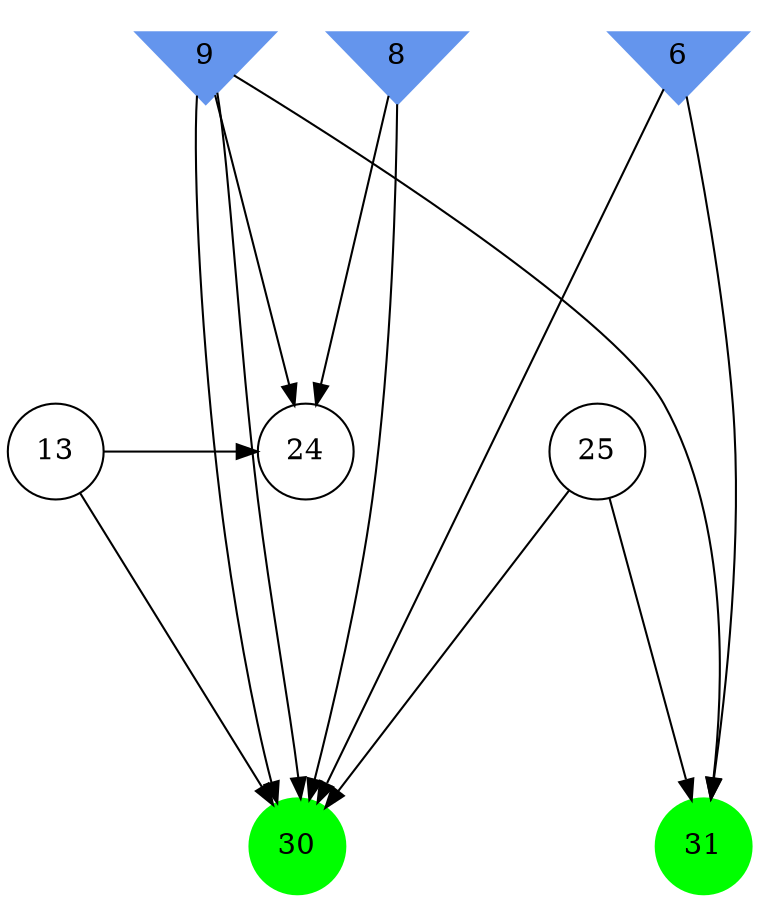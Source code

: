 digraph brain {
	ranksep=2.0;
	6 [shape=invtriangle,style=filled,color=cornflowerblue];
	8 [shape=invtriangle,style=filled,color=cornflowerblue];
	9 [shape=invtriangle,style=filled,color=cornflowerblue];
	13 [shape=circle,color=black];
	24 [shape=circle,color=black];
	25 [shape=circle,color=black];
	30 [shape=circle,style=filled,color=green];
	31 [shape=circle,style=filled,color=green];
	8	->	24;
	8	->	30;
	13	->	24;
	13	->	30;
	9	->	24;
	9	->	30;
	6	->	31;
	6	->	30;
	25	->	31;
	25	->	30;
	9	->	31;
	9	->	30;
	{ rank=same; 6; 8; 9; }
	{ rank=same; 13; 24; 25; }
	{ rank=same; 30; 31; }
}
